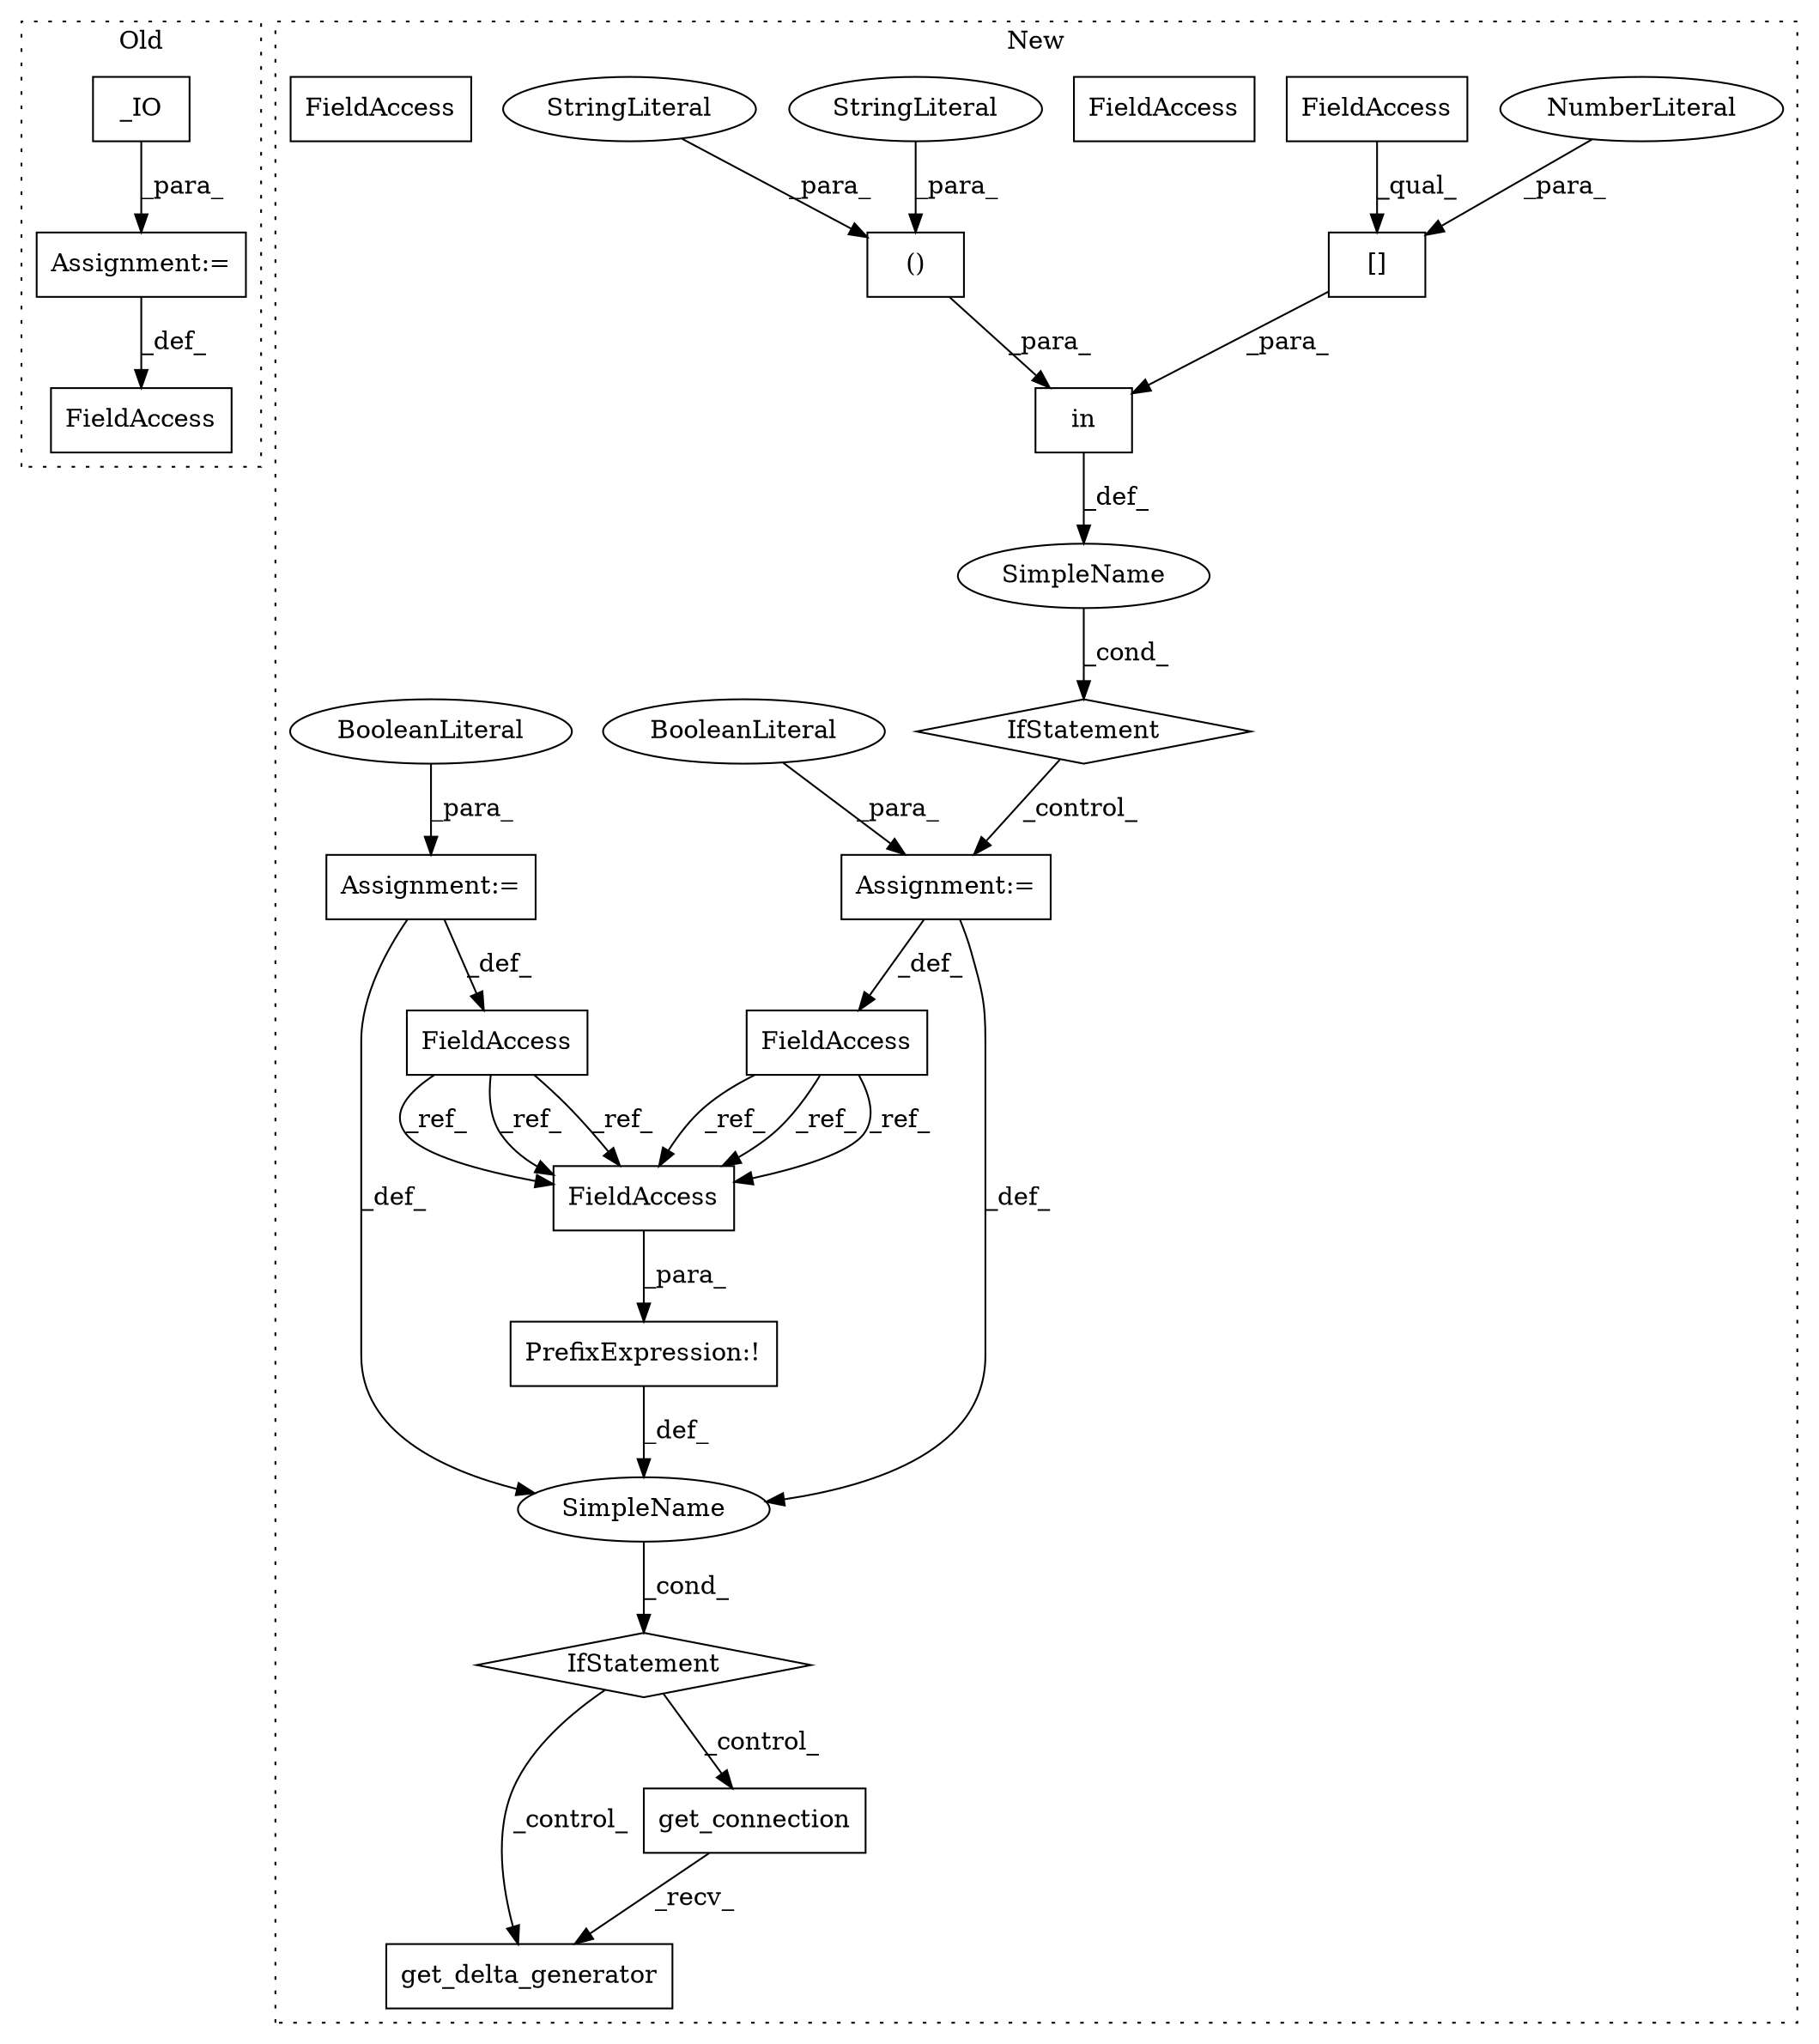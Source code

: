 digraph G {
subgraph cluster0 {
1 [label="_IO" a="32" s="7885" l="5" shape="box"];
7 [label="FieldAccess" a="22" s="7882" l="2" shape="box"];
22 [label="Assignment:=" a="7" s="7884" l="1" shape="box"];
label = "Old";
style="dotted";
}
subgraph cluster1 {
2 [label="IfStatement" a="25" s="6258,6307" l="8,3" shape="diamond"];
3 [label="()" a="106" s="6286" l="21" shape="box"];
4 [label="in" a="105" s="6266" l="41" shape="box"];
5 [label="[]" a="2" s="6266,6276" l="9,1" shape="box"];
6 [label="NumberLiteral" a="34" s="6275" l="1" shape="ellipse"];
8 [label="FieldAccess" a="22" s="6266" l="8" shape="box"];
9 [label="SimpleName" a="42" s="" l="" shape="ellipse"];
10 [label="Assignment:=" a="7" s="6336" l="1" shape="box"];
11 [label="PrefixExpression:!" a="38" s="6357" l="1" shape="box"];
12 [label="FieldAccess" a="22" s="6318" l="18" shape="box"];
13 [label="FieldAccess" a="22" s="6358" l="18" shape="box"];
14 [label="FieldAccess" a="22" s="6228" l="18" shape="box"];
15 [label="get_delta_generator" a="32" s="6414" l="21" shape="box"];
16 [label="SimpleName" a="42" s="" l="" shape="ellipse"];
17 [label="get_connection" a="32" s="6397" l="16" shape="box"];
18 [label="BooleanLiteral" a="9" s="6337" l="4" shape="ellipse"];
19 [label="IfStatement" a="25" s="6353,6376" l="4,2" shape="diamond"];
20 [label="StringLiteral" a="45" s="6303" l="4" shape="ellipse"];
21 [label="StringLiteral" a="45" s="6286" l="4" shape="ellipse"];
23 [label="Assignment:=" a="7" s="6246" l="1" shape="box"];
24 [label="BooleanLiteral" a="9" s="6247" l="5" shape="ellipse"];
25 [label="FieldAccess" a="22" s="6358" l="18" shape="box"];
26 [label="FieldAccess" a="22" s="6358" l="18" shape="box"];
label = "New";
style="dotted";
}
1 -> 22 [label="_para_"];
2 -> 10 [label="_control_"];
3 -> 4 [label="_para_"];
4 -> 9 [label="_def_"];
5 -> 4 [label="_para_"];
6 -> 5 [label="_para_"];
8 -> 5 [label="_qual_"];
9 -> 2 [label="_cond_"];
10 -> 12 [label="_def_"];
10 -> 16 [label="_def_"];
11 -> 16 [label="_def_"];
12 -> 26 [label="_ref_"];
12 -> 26 [label="_ref_"];
12 -> 26 [label="_ref_"];
14 -> 26 [label="_ref_"];
14 -> 26 [label="_ref_"];
14 -> 26 [label="_ref_"];
16 -> 19 [label="_cond_"];
17 -> 15 [label="_recv_"];
18 -> 10 [label="_para_"];
19 -> 15 [label="_control_"];
19 -> 17 [label="_control_"];
20 -> 3 [label="_para_"];
21 -> 3 [label="_para_"];
22 -> 7 [label="_def_"];
23 -> 16 [label="_def_"];
23 -> 14 [label="_def_"];
24 -> 23 [label="_para_"];
26 -> 11 [label="_para_"];
}